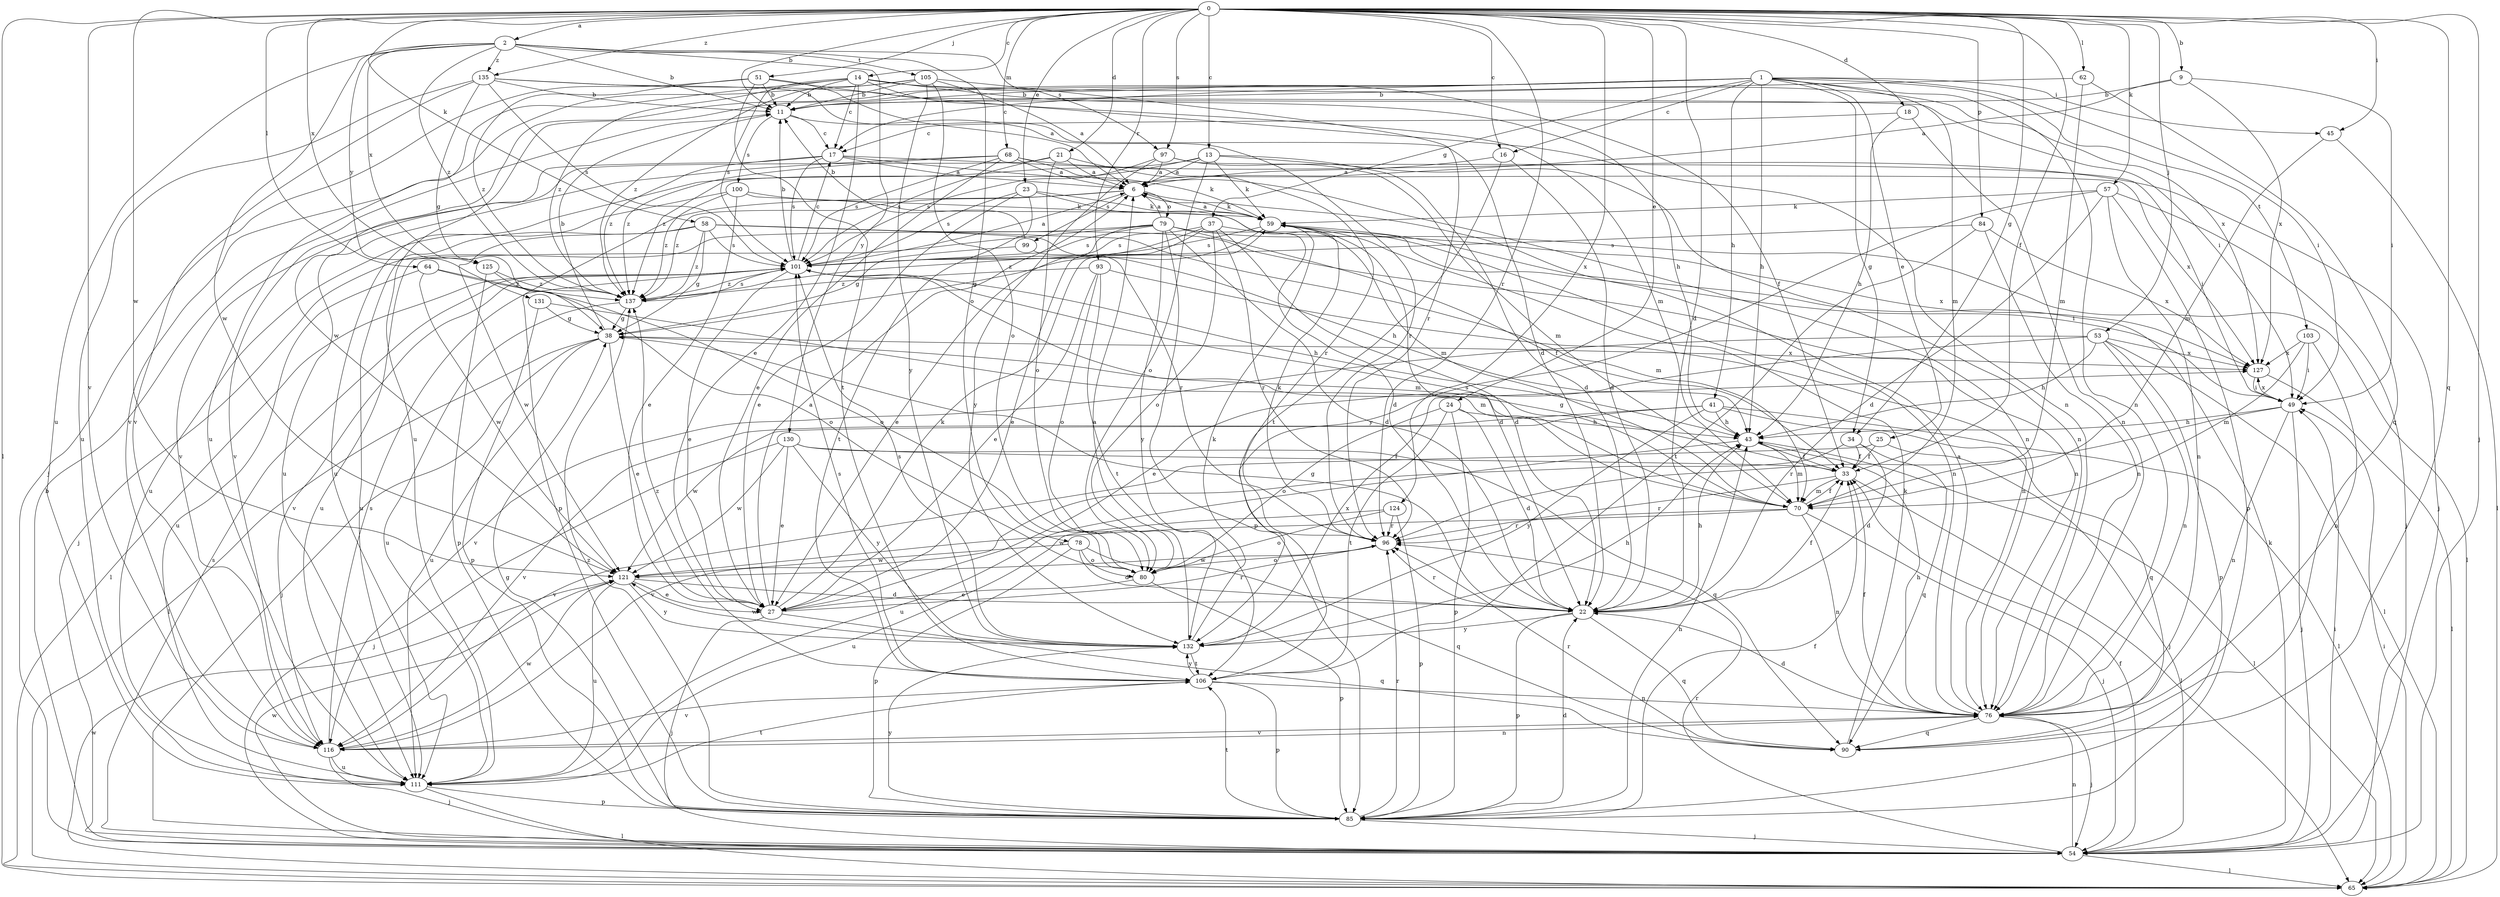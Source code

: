 strict digraph  {
0;
1;
2;
6;
9;
11;
13;
14;
16;
17;
18;
21;
22;
23;
24;
25;
27;
33;
34;
37;
38;
41;
43;
45;
49;
51;
53;
54;
57;
58;
59;
62;
64;
65;
68;
70;
76;
78;
79;
80;
84;
85;
90;
93;
96;
97;
99;
100;
101;
103;
105;
106;
111;
116;
121;
124;
125;
127;
130;
131;
132;
135;
137;
0 -> 2  [label=a];
0 -> 9  [label=b];
0 -> 11  [label=b];
0 -> 13  [label=c];
0 -> 14  [label=c];
0 -> 16  [label=c];
0 -> 18  [label=d];
0 -> 21  [label=d];
0 -> 22  [label=d];
0 -> 23  [label=e];
0 -> 24  [label=e];
0 -> 33  [label=f];
0 -> 34  [label=g];
0 -> 45  [label=i];
0 -> 51  [label=j];
0 -> 53  [label=j];
0 -> 54  [label=j];
0 -> 57  [label=k];
0 -> 58  [label=k];
0 -> 62  [label=l];
0 -> 64  [label=l];
0 -> 65  [label=l];
0 -> 68  [label=m];
0 -> 84  [label=p];
0 -> 90  [label=q];
0 -> 93  [label=r];
0 -> 96  [label=r];
0 -> 97  [label=s];
0 -> 116  [label=v];
0 -> 121  [label=w];
0 -> 124  [label=x];
0 -> 125  [label=x];
0 -> 135  [label=z];
1 -> 11  [label=b];
1 -> 16  [label=c];
1 -> 17  [label=c];
1 -> 25  [label=e];
1 -> 34  [label=g];
1 -> 37  [label=g];
1 -> 41  [label=h];
1 -> 43  [label=h];
1 -> 45  [label=i];
1 -> 49  [label=i];
1 -> 70  [label=m];
1 -> 76  [label=n];
1 -> 103  [label=t];
1 -> 111  [label=u];
1 -> 121  [label=w];
2 -> 11  [label=b];
2 -> 78  [label=o];
2 -> 97  [label=s];
2 -> 105  [label=t];
2 -> 111  [label=u];
2 -> 121  [label=w];
2 -> 125  [label=x];
2 -> 130  [label=y];
2 -> 131  [label=y];
2 -> 135  [label=z];
2 -> 137  [label=z];
6 -> 59  [label=k];
6 -> 79  [label=o];
6 -> 85  [label=p];
6 -> 99  [label=s];
6 -> 137  [label=z];
9 -> 6  [label=a];
9 -> 11  [label=b];
9 -> 49  [label=i];
9 -> 127  [label=x];
11 -> 17  [label=c];
11 -> 96  [label=r];
11 -> 100  [label=s];
13 -> 6  [label=a];
13 -> 22  [label=d];
13 -> 59  [label=k];
13 -> 76  [label=n];
13 -> 80  [label=o];
13 -> 111  [label=u];
13 -> 137  [label=z];
14 -> 11  [label=b];
14 -> 17  [label=c];
14 -> 27  [label=e];
14 -> 33  [label=f];
14 -> 43  [label=h];
14 -> 70  [label=m];
14 -> 101  [label=s];
14 -> 111  [label=u];
14 -> 127  [label=x];
14 -> 137  [label=z];
16 -> 6  [label=a];
16 -> 22  [label=d];
16 -> 106  [label=t];
17 -> 6  [label=a];
17 -> 59  [label=k];
17 -> 101  [label=s];
17 -> 116  [label=v];
17 -> 127  [label=x];
17 -> 137  [label=z];
18 -> 17  [label=c];
18 -> 43  [label=h];
18 -> 76  [label=n];
21 -> 6  [label=a];
21 -> 80  [label=o];
21 -> 96  [label=r];
21 -> 101  [label=s];
21 -> 116  [label=v];
22 -> 33  [label=f];
22 -> 38  [label=g];
22 -> 43  [label=h];
22 -> 85  [label=p];
22 -> 90  [label=q];
22 -> 96  [label=r];
22 -> 132  [label=y];
23 -> 22  [label=d];
23 -> 27  [label=e];
23 -> 59  [label=k];
23 -> 101  [label=s];
23 -> 106  [label=t];
24 -> 22  [label=d];
24 -> 43  [label=h];
24 -> 80  [label=o];
24 -> 85  [label=p];
24 -> 106  [label=t];
25 -> 33  [label=f];
25 -> 54  [label=j];
25 -> 116  [label=v];
27 -> 6  [label=a];
27 -> 54  [label=j];
27 -> 59  [label=k];
27 -> 90  [label=q];
27 -> 96  [label=r];
33 -> 38  [label=g];
33 -> 65  [label=l];
33 -> 70  [label=m];
33 -> 96  [label=r];
34 -> 22  [label=d];
34 -> 33  [label=f];
34 -> 90  [label=q];
34 -> 116  [label=v];
37 -> 22  [label=d];
37 -> 27  [label=e];
37 -> 65  [label=l];
37 -> 80  [label=o];
37 -> 96  [label=r];
37 -> 101  [label=s];
37 -> 137  [label=z];
38 -> 11  [label=b];
38 -> 27  [label=e];
38 -> 54  [label=j];
38 -> 65  [label=l];
38 -> 111  [label=u];
38 -> 127  [label=x];
41 -> 43  [label=h];
41 -> 65  [label=l];
41 -> 90  [label=q];
41 -> 116  [label=v];
41 -> 121  [label=w];
41 -> 132  [label=y];
43 -> 33  [label=f];
43 -> 65  [label=l];
43 -> 70  [label=m];
43 -> 111  [label=u];
45 -> 65  [label=l];
45 -> 70  [label=m];
49 -> 43  [label=h];
49 -> 54  [label=j];
49 -> 76  [label=n];
49 -> 96  [label=r];
49 -> 127  [label=x];
51 -> 6  [label=a];
51 -> 11  [label=b];
51 -> 54  [label=j];
51 -> 76  [label=n];
51 -> 106  [label=t];
51 -> 137  [label=z];
53 -> 27  [label=e];
53 -> 43  [label=h];
53 -> 65  [label=l];
53 -> 76  [label=n];
53 -> 85  [label=p];
53 -> 116  [label=v];
53 -> 127  [label=x];
54 -> 11  [label=b];
54 -> 33  [label=f];
54 -> 49  [label=i];
54 -> 59  [label=k];
54 -> 65  [label=l];
54 -> 76  [label=n];
54 -> 96  [label=r];
54 -> 101  [label=s];
54 -> 121  [label=w];
57 -> 22  [label=d];
57 -> 54  [label=j];
57 -> 59  [label=k];
57 -> 76  [label=n];
57 -> 85  [label=p];
57 -> 132  [label=y];
58 -> 38  [label=g];
58 -> 43  [label=h];
58 -> 70  [label=m];
58 -> 76  [label=n];
58 -> 101  [label=s];
58 -> 111  [label=u];
58 -> 121  [label=w];
58 -> 137  [label=z];
59 -> 6  [label=a];
59 -> 22  [label=d];
59 -> 38  [label=g];
59 -> 76  [label=n];
59 -> 101  [label=s];
62 -> 11  [label=b];
62 -> 70  [label=m];
62 -> 90  [label=q];
64 -> 80  [label=o];
64 -> 111  [label=u];
64 -> 121  [label=w];
64 -> 137  [label=z];
65 -> 49  [label=i];
65 -> 121  [label=w];
68 -> 6  [label=a];
68 -> 27  [label=e];
68 -> 54  [label=j];
68 -> 76  [label=n];
68 -> 101  [label=s];
68 -> 111  [label=u];
68 -> 137  [label=z];
70 -> 33  [label=f];
70 -> 54  [label=j];
70 -> 76  [label=n];
70 -> 96  [label=r];
70 -> 101  [label=s];
70 -> 121  [label=w];
76 -> 6  [label=a];
76 -> 22  [label=d];
76 -> 33  [label=f];
76 -> 43  [label=h];
76 -> 54  [label=j];
76 -> 90  [label=q];
76 -> 116  [label=v];
78 -> 22  [label=d];
78 -> 80  [label=o];
78 -> 85  [label=p];
78 -> 90  [label=q];
78 -> 121  [label=w];
79 -> 6  [label=a];
79 -> 22  [label=d];
79 -> 27  [label=e];
79 -> 33  [label=f];
79 -> 49  [label=i];
79 -> 54  [label=j];
79 -> 85  [label=p];
79 -> 101  [label=s];
79 -> 111  [label=u];
79 -> 127  [label=x];
79 -> 132  [label=y];
80 -> 27  [label=e];
80 -> 85  [label=p];
84 -> 76  [label=n];
84 -> 101  [label=s];
84 -> 106  [label=t];
84 -> 127  [label=x];
85 -> 22  [label=d];
85 -> 33  [label=f];
85 -> 38  [label=g];
85 -> 43  [label=h];
85 -> 54  [label=j];
85 -> 96  [label=r];
85 -> 106  [label=t];
85 -> 132  [label=y];
85 -> 137  [label=z];
90 -> 59  [label=k];
90 -> 96  [label=r];
93 -> 27  [label=e];
93 -> 76  [label=n];
93 -> 80  [label=o];
93 -> 106  [label=t];
93 -> 137  [label=z];
96 -> 59  [label=k];
96 -> 80  [label=o];
96 -> 121  [label=w];
97 -> 6  [label=a];
97 -> 49  [label=i];
97 -> 70  [label=m];
97 -> 101  [label=s];
97 -> 132  [label=y];
99 -> 11  [label=b];
99 -> 38  [label=g];
99 -> 96  [label=r];
100 -> 27  [label=e];
100 -> 59  [label=k];
100 -> 70  [label=m];
100 -> 111  [label=u];
100 -> 137  [label=z];
101 -> 6  [label=a];
101 -> 11  [label=b];
101 -> 17  [label=c];
101 -> 27  [label=e];
101 -> 43  [label=h];
101 -> 65  [label=l];
101 -> 70  [label=m];
101 -> 116  [label=v];
101 -> 137  [label=z];
103 -> 49  [label=i];
103 -> 70  [label=m];
103 -> 76  [label=n];
103 -> 127  [label=x];
105 -> 6  [label=a];
105 -> 11  [label=b];
105 -> 80  [label=o];
105 -> 96  [label=r];
105 -> 116  [label=v];
105 -> 132  [label=y];
105 -> 137  [label=z];
106 -> 76  [label=n];
106 -> 85  [label=p];
106 -> 101  [label=s];
106 -> 116  [label=v];
106 -> 132  [label=y];
106 -> 137  [label=z];
111 -> 65  [label=l];
111 -> 85  [label=p];
111 -> 106  [label=t];
116 -> 54  [label=j];
116 -> 76  [label=n];
116 -> 101  [label=s];
116 -> 111  [label=u];
116 -> 121  [label=w];
121 -> 22  [label=d];
121 -> 27  [label=e];
121 -> 111  [label=u];
121 -> 132  [label=y];
124 -> 80  [label=o];
124 -> 85  [label=p];
124 -> 96  [label=r];
124 -> 111  [label=u];
125 -> 80  [label=o];
125 -> 85  [label=p];
125 -> 137  [label=z];
127 -> 49  [label=i];
127 -> 65  [label=l];
130 -> 27  [label=e];
130 -> 33  [label=f];
130 -> 54  [label=j];
130 -> 90  [label=q];
130 -> 121  [label=w];
130 -> 132  [label=y];
131 -> 38  [label=g];
131 -> 70  [label=m];
131 -> 85  [label=p];
132 -> 6  [label=a];
132 -> 43  [label=h];
132 -> 59  [label=k];
132 -> 101  [label=s];
132 -> 106  [label=t];
132 -> 121  [label=w];
132 -> 127  [label=x];
135 -> 11  [label=b];
135 -> 22  [label=d];
135 -> 38  [label=g];
135 -> 49  [label=i];
135 -> 101  [label=s];
135 -> 111  [label=u];
135 -> 116  [label=v];
137 -> 38  [label=g];
137 -> 101  [label=s];
137 -> 111  [label=u];
}
